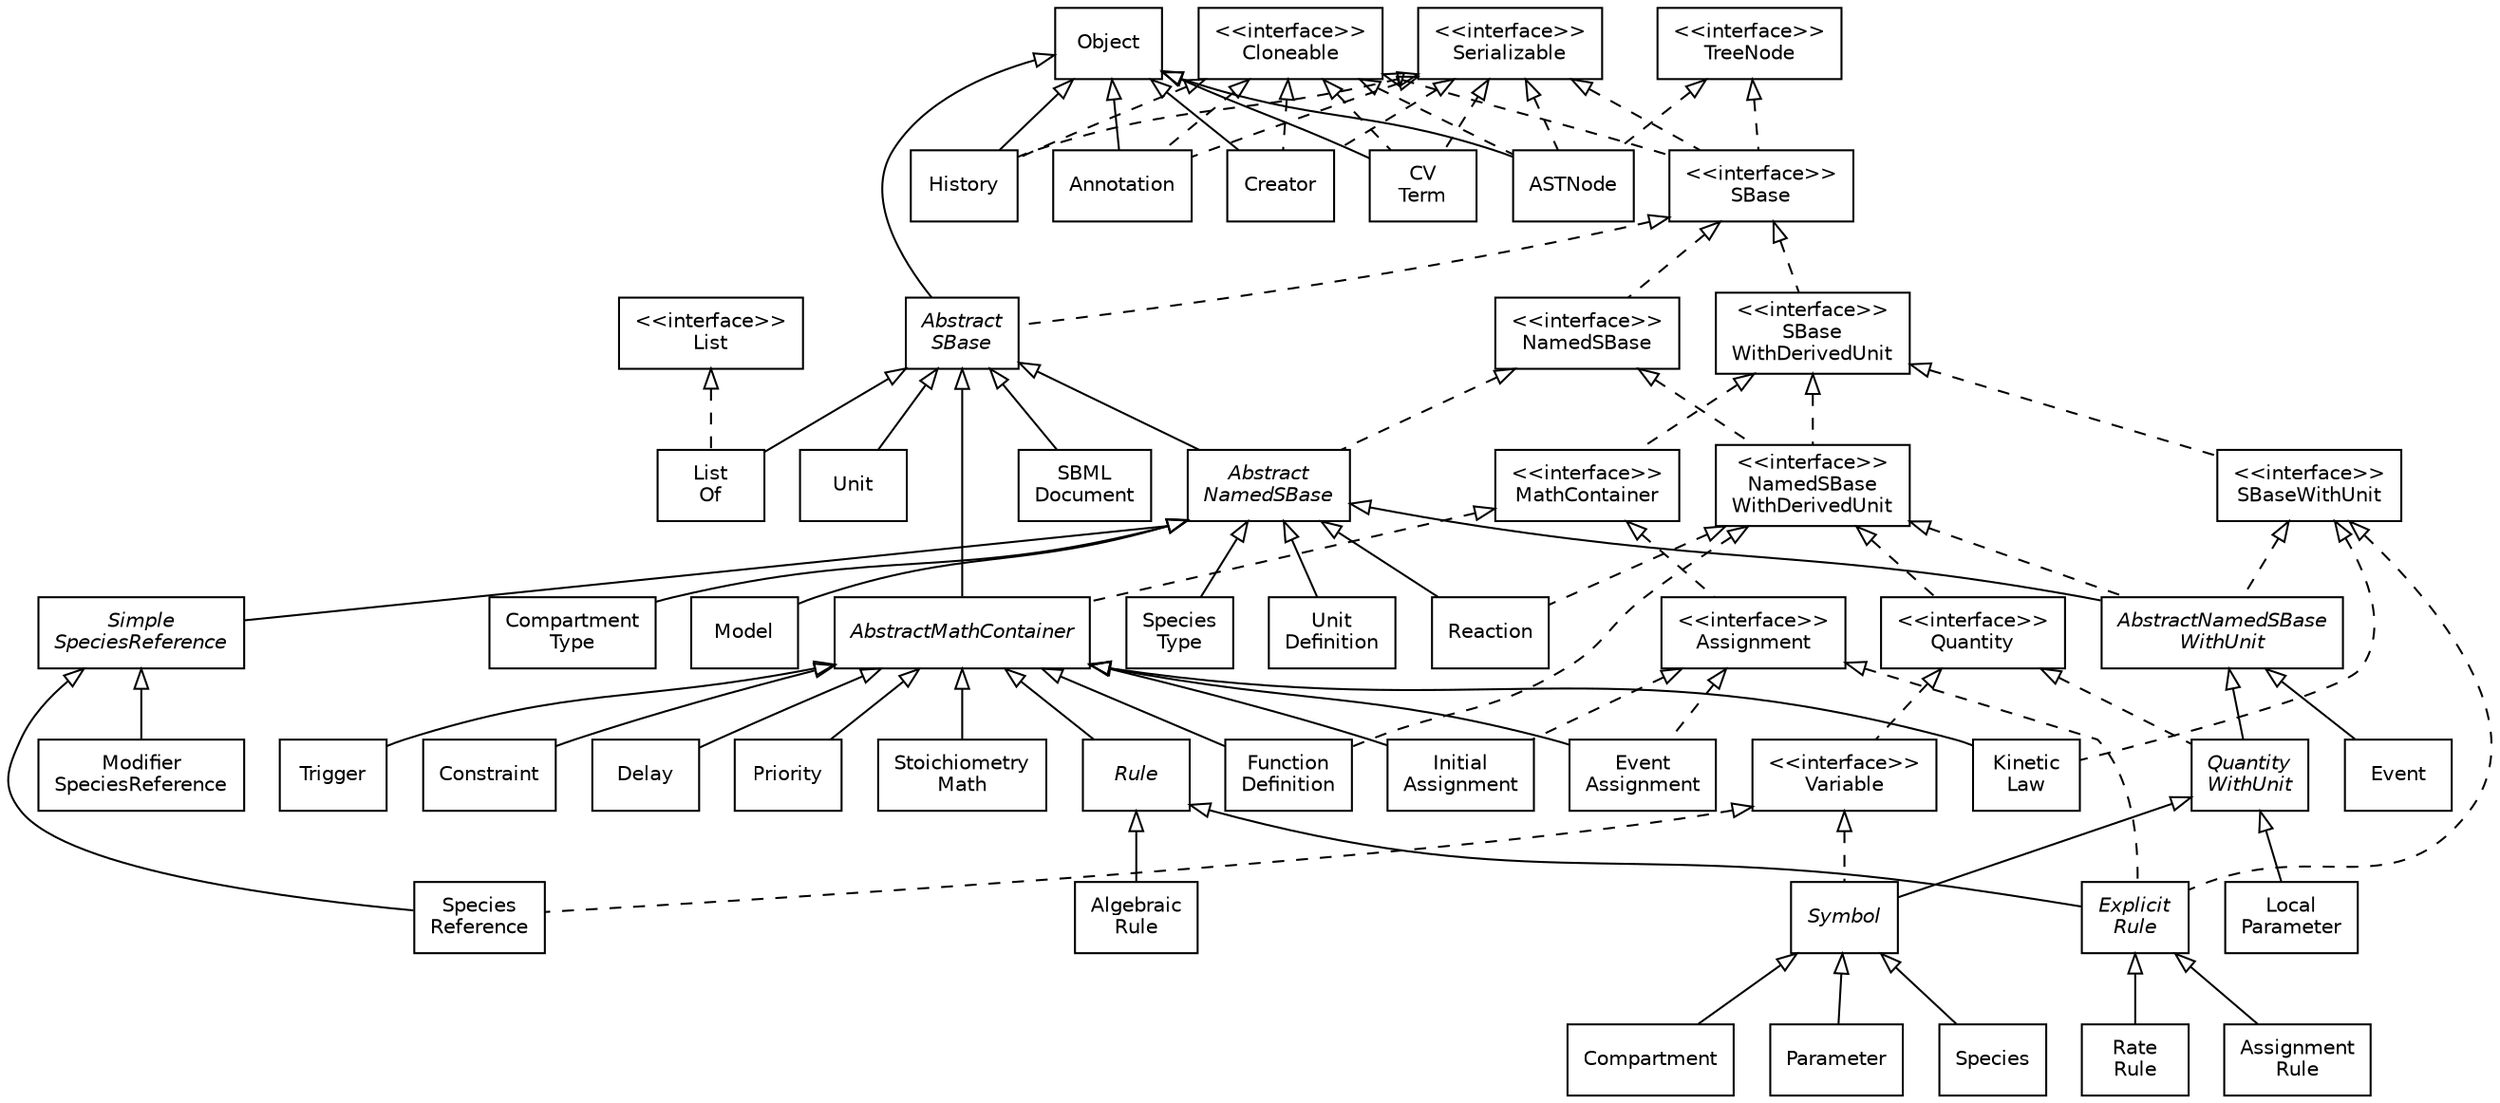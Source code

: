 #!/usr/local/bin/dot
#
# dot -Tpdf FullTypeHierarchy.dot -oFullTypeHierarchy.pdf && acroread FullTypeHierarchy.pdf &
# dot -Tpng FullTypeHierarchy.dot -oFullTypeHierarchy.png

strict digraph G{

	  nodesep=0.25;
	  ranksep=0.5;
	    
  	edge [
  	  fontname="Helvetica",
  	  fontsize=10,
  	  labelfontname="Helvetica",
  	  labelfontsize=10
  	];
	  node [
	    fontname="Helvetica",
	    fontsize=10,
	    shape=box
	  ];

  /*
   * Interfaces
   */
     
  Assignment                               [label="<<interface>>\nAssignment"];
  Cloneable                                [label="<<interface>>\nCloneable"];
  List                                     [label="<<interface>>\nList"];
  MathContainer                            [label="<<interface>>\nMathContainer"];
  NamedSBase                               [label="<<interface>>\nNamedSBase"];
  NamedSBaseWithDerivedUnit                [label="<<interface>>\nNamedSBase\nWithDerivedUnit"];
  Quantity                                 [label="<<interface>>\nQuantity"];
  SBaseWithDerivedUnit                     [label="<<interface>>\nSBase\nWithDerivedUnit"];
  SBaseWithUnit                            [label="<<interface>>\nSBaseWithUnit"];
  SBase                                    [label="<<interface>>\nSBase"];
  Serializable                             [label="<<interface>>\nSerializable"];
  TreeNode                                 [label="<<interface>>\nTreeNode"];
  Variable                                 [label="<<interface>>\nVariable"];
  
  /*
   * Abstract data types
   */
  
  AbstractMathContainer                    [label=<<font face="Helvetica-Oblique">AbstractMathContainer</font>>];
  AbstractNamedSBase                       [label=<<font face="Helvetica-Oblique">Abstract<br/>NamedSBase</font>>];
  AbstractNamedSBaseWithUnit               [label=<<font face="Helvetica-Oblique">AbstractNamedSBase<br/>WithUnit</font>>];
  AbstractSBase                            [label=<<font face="Helvetica-Oblique">Abstract<br/>SBase</font>>];
  ExplicitRule                             [label=<<font face="Helvetica-Oblique">Explicit<br/>Rule</font>>];
  Rule                                     [label=<<font face="Helvetica-Oblique">Rule</font>>];
  SimpleSpeciesReference                   [label=<<font face="Helvetica-Oblique">Simple<br/>SpeciesReference</font>>];
  QuantityWithUnit                         [label=<<font face="Helvetica-Oblique">Quantity<br/>WithUnit</font>>];
  Symbol                                   [label=<<font face="Helvetica-Oblique">Symbol</font>>];

  /*
   * Objects
   */
   
  AlgebraicRule                            [label="Algebraic\nRule"];
  Annotation                               [label="Annotation"];
  AssignmentRule                           [label="Assignment\nRule"];
  ASTNode                                  [label="ASTNode"];
  Compartment                              [label="Compartment"];
  CompartmentType                          [label="Compartment\nType"];
  Constraint                               [label="Constraint"];
  Creator                                  [label="Creator"];
  CVTerm                                   [label="CV\nTerm"];
  Delay                                    [label="Delay"];
  Event                                    [label="Event"];
  EventAssignment                          [label="Event\nAssignment"];
  FunctionDefinition                       [label="Function\nDefinition"];
  History                                  [label="History"];
  InitialAssignment                        [label="Initial\nAssignment"];
  KineticLaw                               [label="Kinetic\nLaw"];
  ListOf                                   [label="List\nOf"];
  LocalParameter                           [label="Local\nParameter"];
  Model                                    [label="Model"];
  ModifierSpeciesReference                 [label="Modifier\nSpeciesReference"];
  Object                                   [label="Object"];
  Parameter                                [label="Parameter"];
  Priority                                 [label="Priority"];
  RateRule                                 [label="Rate\nRule"];
  Reaction                                 [label="Reaction"];
  SBMLDocument                             [label="SBML\nDocument"];
  Species                                  [label="Species"];
  SpeciesReference                         [label="Species\nReference"];
  SpeciesType                              [label="Species\nType"];
  StoichiometryMath                        [label="Stoichiometry\nMath"];
  Trigger                                  [label="Trigger"];
  Unit                                     [label="Unit"];
  UnitDefinition                           [label="Unit\nDefinition"];
  
  /*
   * Inheritance
   */  

  AbstractNamedSBase         -> AbstractNamedSBaseWithUnit [dir=back,arrowtail=empty];
  AbstractNamedSBase         -> CompartmentType            [dir=back,arrowtail=empty];
  AbstractNamedSBase         -> Model                      [dir=back,arrowtail=empty];
  AbstractNamedSBase         -> Reaction                   [dir=back,arrowtail=empty];
  AbstractNamedSBase         -> SimpleSpeciesReference     [dir=back,arrowtail=empty];
  AbstractNamedSBase         -> SpeciesType                [dir=back,arrowtail=empty];
  AbstractNamedSBase         -> UnitDefinition             [dir=back,arrowtail=empty];
  AbstractNamedSBaseWithUnit -> Event                      [dir=back,arrowtail=empty];
  AbstractNamedSBaseWithUnit -> QuantityWithUnit           [dir=back,arrowtail=empty];
  AbstractSBase              -> AbstractMathContainer      [dir=back,arrowtail=empty];
  AbstractSBase              -> AbstractNamedSBase         [dir=back,arrowtail=empty];
  AbstractMathContainer      -> FunctionDefinition         [dir=back,arrowtail=empty];
  AbstractMathContainer      -> KineticLaw                 [dir=back,arrowtail=empty];
  AbstractSBase              -> ListOf                     [dir=back,arrowtail=empty];
  AbstractSBase              -> SBMLDocument               [dir=back,arrowtail=empty];
  AbstractSBase              -> Unit                       [dir=back,arrowtail=empty];
  AbstractMathContainer      -> Constraint                 [dir=back,arrowtail=empty];
  AbstractMathContainer      -> Delay                      [dir=back,arrowtail=empty];
  AbstractMathContainer      -> EventAssignment            [dir=back,arrowtail=empty];
  AbstractMathContainer      -> InitialAssignment          [dir=back,arrowtail=empty];
  AbstractMathContainer      -> KineticLaw                 [dir=back,arrowtail=empty];
  AbstractMathContainer      -> Priority                   [dir=back,arrowtail=empty];
  AbstractMathContainer      -> Rule                       [dir=back,arrowtail=empty];
  AbstractMathContainer      -> StoichiometryMath          [dir=back,arrowtail=empty];
  AbstractMathContainer      -> Trigger                    [dir=back,arrowtail=empty];
  Assignment                 -> EventAssignment            [dir=back,arrowtail=empty,style=dashed];
  Assignment                 -> ExplicitRule               [dir=back,arrowtail=empty,style=dashed];
  Assignment                 -> InitialAssignment          [dir=back,arrowtail=empty,style=dashed];
  Cloneable                  -> Annotation                 [dir=back,arrowtail=empty,style=dashed];
  Cloneable                  -> ASTNode                    [dir=back,arrowtail=empty,style=dashed];
  Cloneable                  -> Creator                    [dir=back,arrowtail=empty,style=dashed];
  Cloneable                  -> CVTerm                     [dir=back,arrowtail=empty,style=dashed];
  Cloneable                  -> History                    [dir=back,arrowtail=empty,style=dashed];
  Cloneable                  -> SBase                      [dir=back,arrowtail=empty,style=dashed];
  ExplicitRule               -> AssignmentRule             [dir=back,arrowtail=empty];
  ExplicitRule               -> RateRule                   [dir=back,arrowtail=empty];
  List                       -> ListOf                     [dir=back,arrowtail=empty,style=dashed];
  MathContainer              -> AbstractMathContainer      [dir=back,arrowtail=empty,style=dashed];
  MathContainer              -> Assignment                 [dir=back,arrowtail=empty,style=dashed];
  NamedSBase                 -> AbstractNamedSBase         [dir=back,arrowtail=empty,style=dashed];
  NamedSBase                 -> NamedSBaseWithDerivedUnit  [dir=back,arrowtail=empty,style=dashed];
  NamedSBaseWithDerivedUnit  -> AbstractNamedSBaseWithUnit [dir=back,arrowtail=empty,style=dashed];
  NamedSBaseWithDerivedUnit  -> FunctionDefinition         [dir=back,arrowtail=empty,style=dashed];
  NamedSBaseWithDerivedUnit  -> Quantity                   [dir=back,arrowtail=empty,style=dashed];
  NamedSBaseWithDerivedUnit  -> Reaction                   [dir=back,arrowtail=empty,style=dashed];
  Object                     -> AbstractSBase              [dir=back,arrowtail=empty];
  Object                     -> Annotation                 [dir=back,arrowtail=empty];
  Object                     -> ASTNode                    [dir=back,arrowtail=empty];
  Object                     -> Creator                    [dir=back,arrowtail=empty];
  Object                     -> CVTerm                     [dir=back,arrowtail=empty];
  Object                     -> History                    [dir=back,arrowtail=empty];
  Quantity                   -> QuantityWithUnit           [dir=back,arrowtail=empty,style=dashed];
  Quantity                   -> Variable                   [dir=back,arrowtail=empty,style=dashed];
  QuantityWithUnit           -> LocalParameter             [dir=back,arrowtail=empty];
  QuantityWithUnit           -> Symbol                     [dir=back,arrowtail=empty];
  Rule                       -> AlgebraicRule              [dir=back,arrowtail=empty];
  Rule                       -> ExplicitRule               [dir=back,arrowtail=empty];
  SBase                      -> AbstractSBase              [dir=back,arrowtail=empty,style=dashed];
  SBase                      -> NamedSBase                 [dir=back,arrowtail=empty,style=dashed];
  SBase                      -> SBaseWithDerivedUnit       [dir=back,arrowtail=empty,style=dashed];
  SBaseWithDerivedUnit       -> MathContainer              [dir=back,arrowtail=empty,style=dashed];
  SBaseWithDerivedUnit       -> NamedSBaseWithDerivedUnit  [dir=back,arrowtail=empty,style=dashed];
  SBaseWithDerivedUnit       -> SBaseWithUnit              [dir=back,arrowtail=empty,style=dashed];
  SBaseWithUnit              -> AbstractNamedSBaseWithUnit [dir=back,arrowtail=empty,style=dashed];
  SBaseWithUnit              -> ExplicitRule               [dir=back,arrowtail=empty,style=dashed];
  SBaseWithUnit              -> KineticLaw                 [dir=back,arrowtail=empty,style=dashed];
  SimpleSpeciesReference     -> ModifierSpeciesReference   [dir=back,arrowtail=empty];
  SimpleSpeciesReference     -> SpeciesReference           [dir=back,arrowtail=empty];
  Serializable               -> Annotation                 [dir=back,arrowtail=empty,style=dashed];
  Serializable               -> ASTNode                    [dir=back,arrowtail=empty,style=dashed];
  Serializable               -> Creator                    [dir=back,arrowtail=empty,style=dashed];
  Serializable               -> CVTerm                     [dir=back,arrowtail=empty,style=dashed];
  Serializable               -> History                    [dir=back,arrowtail=empty,style=dashed];
  Serializable               -> SBase                      [dir=back,arrowtail=empty,style=dashed];
  Symbol                     -> Compartment                [dir=back,arrowtail=empty];
  Symbol                     -> Parameter                  [dir=back,arrowtail=empty];
  Symbol                     -> Species                    [dir=back,arrowtail=empty];
  TreeNode                   -> ASTNode                    [dir=back,arrowtail=empty,style=dashed];
  TreeNode                   -> SBase                      [dir=back,arrowtail=empty,style=dashed];
  Variable                   -> SpeciesReference           [dir=back,arrowtail=empty,style=dashed];  
  Variable                   -> Symbol                     [dir=back,arrowtail=empty,style=dashed];
}
